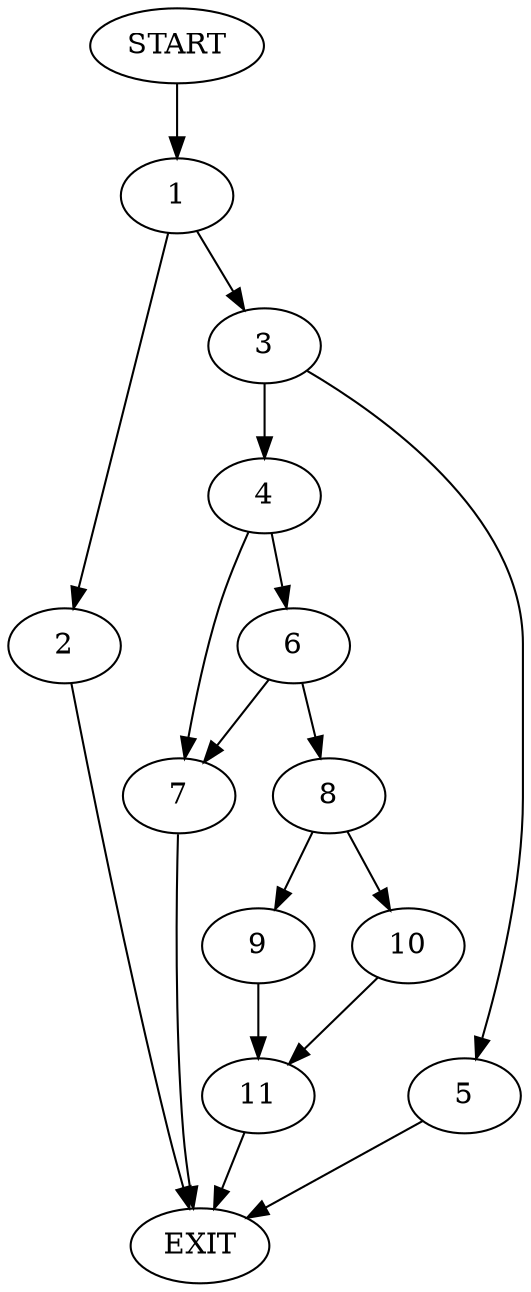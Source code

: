 digraph {
0 [label="START"]
12 [label="EXIT"]
0 -> 1
1 -> 2
1 -> 3
3 -> 4
3 -> 5
2 -> 12
4 -> 6
4 -> 7
5 -> 12
6 -> 7
6 -> 8
7 -> 12
8 -> 9
8 -> 10
10 -> 11
9 -> 11
11 -> 12
}
